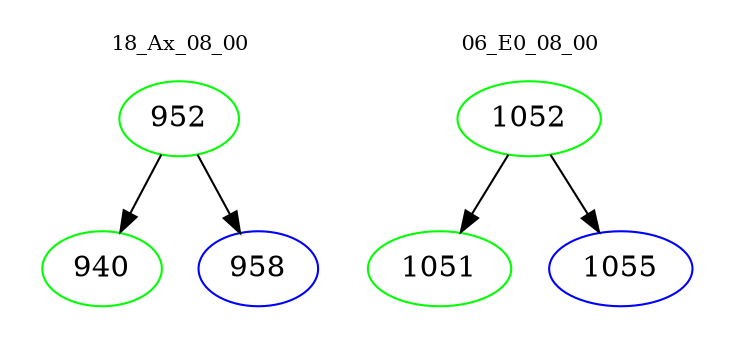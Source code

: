 digraph{
subgraph cluster_0 {
color = white
label = "18_Ax_08_00";
fontsize=10;
T0_952 [label="952", color="green"]
T0_952 -> T0_940 [color="black"]
T0_940 [label="940", color="green"]
T0_952 -> T0_958 [color="black"]
T0_958 [label="958", color="blue"]
}
subgraph cluster_1 {
color = white
label = "06_E0_08_00";
fontsize=10;
T1_1052 [label="1052", color="green"]
T1_1052 -> T1_1051 [color="black"]
T1_1051 [label="1051", color="green"]
T1_1052 -> T1_1055 [color="black"]
T1_1055 [label="1055", color="blue"]
}
}
